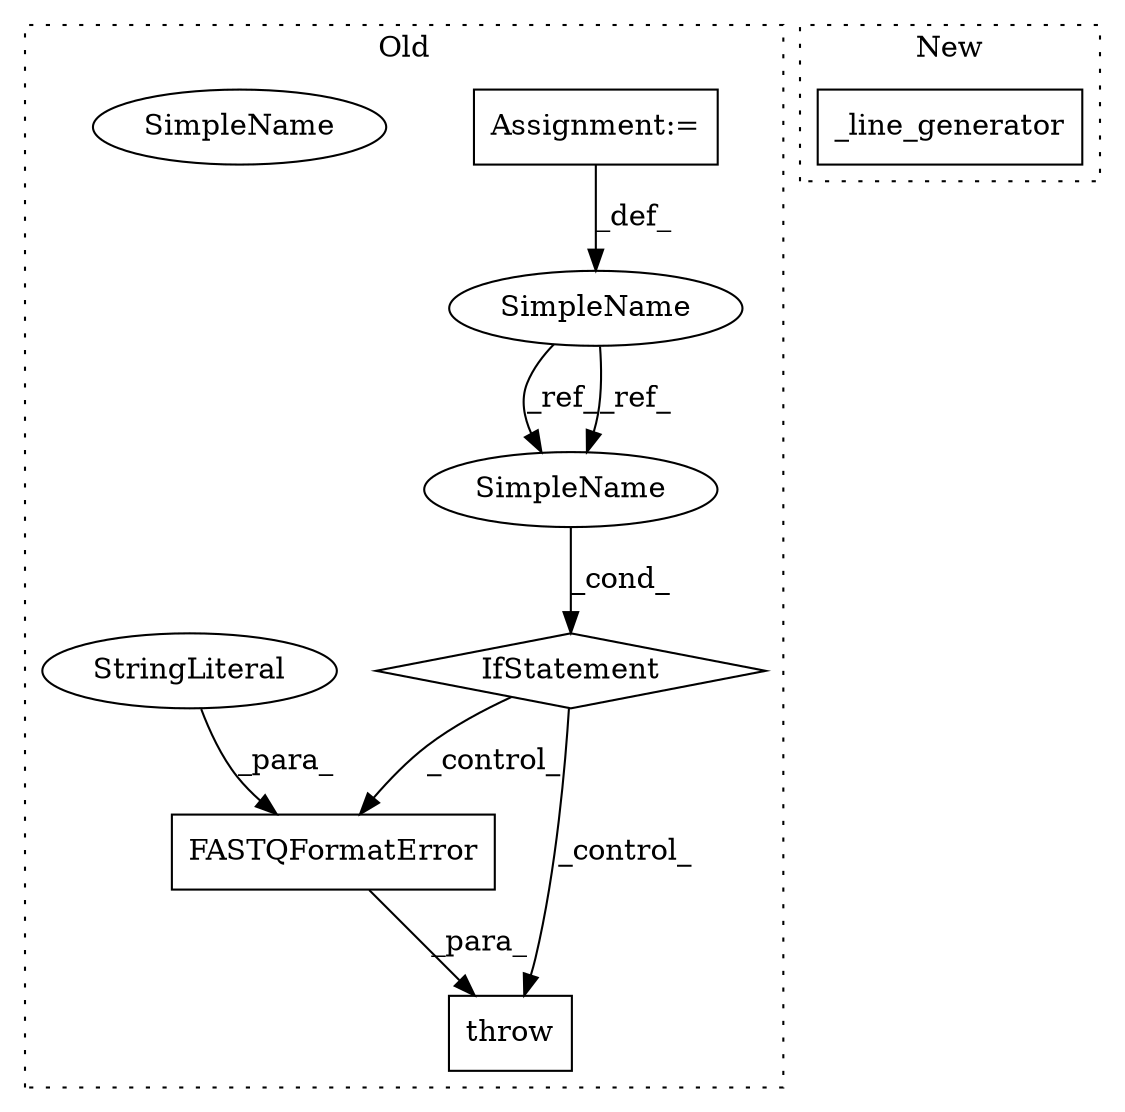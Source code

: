 digraph G {
subgraph cluster0 {
1 [label="IfStatement" a="25" s="8107,8125" l="4,2" shape="diamond"];
3 [label="Assignment:=" a="7" s="7827" l="1" shape="box"];
4 [label="FASTQFormatError" a="32" s="8147,8203" l="17,1" shape="box"];
5 [label="throw" a="53" s="8141" l="6" shape="box"];
6 [label="SimpleName" a="42" s="7813" l="14" shape="ellipse"];
7 [label="SimpleName" a="42" s="8111" l="14" shape="ellipse"];
8 [label="StringLiteral" a="45" s="8164" l="39" shape="ellipse"];
9 [label="SimpleName" a="42" s="8111" l="14" shape="ellipse"];
label = "Old";
style="dotted";
}
subgraph cluster1 {
2 [label="_line_generator" a="32" s="8423,8441" l="16,1" shape="box"];
label = "New";
style="dotted";
}
1 -> 4 [label="_control_"];
1 -> 5 [label="_control_"];
3 -> 6 [label="_def_"];
4 -> 5 [label="_para_"];
6 -> 9 [label="_ref_"];
6 -> 9 [label="_ref_"];
8 -> 4 [label="_para_"];
9 -> 1 [label="_cond_"];
}